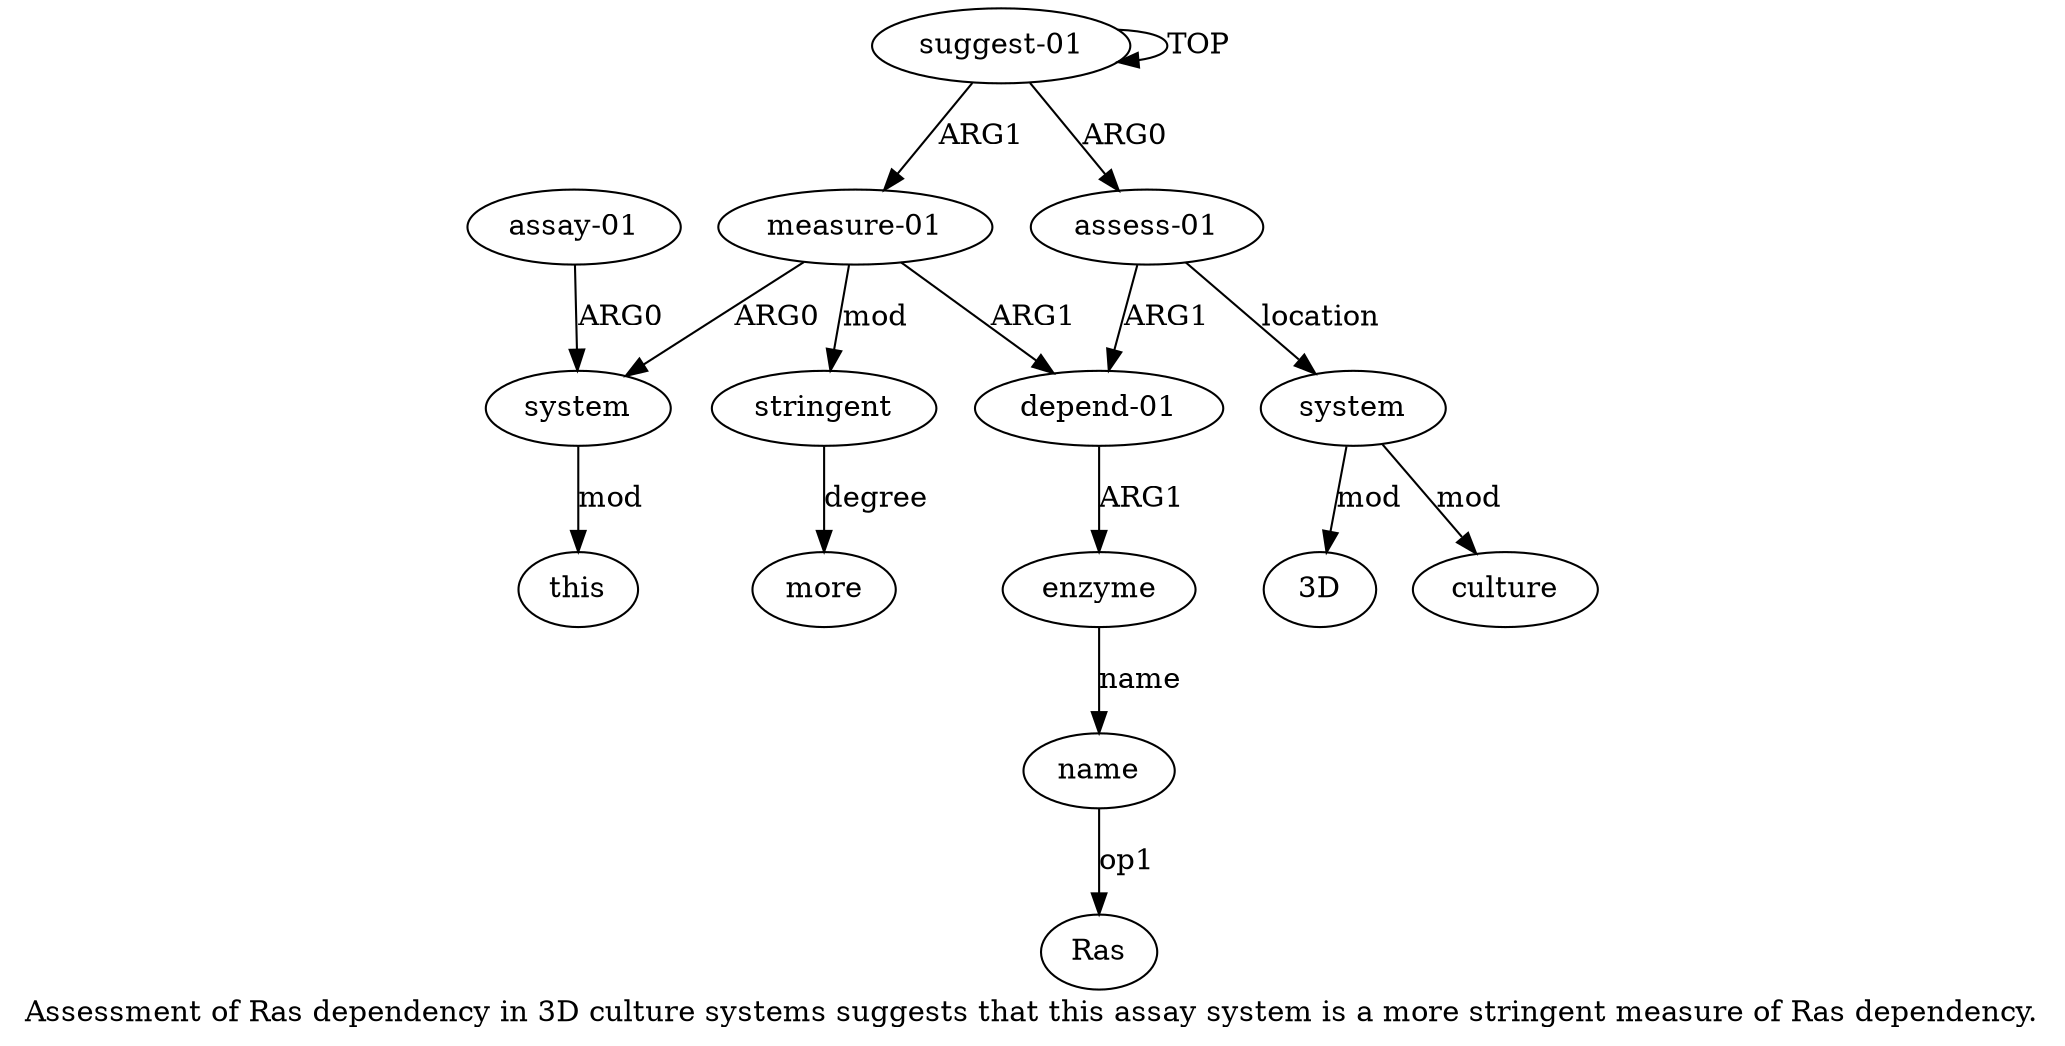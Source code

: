 digraph  {
	graph [label="Assessment of Ras dependency in 3D culture systems suggests that this assay system is a more stringent measure of Ras dependency."];
	node [label="\N"];
	a11	 [color=black,
		gold_ind=11,
		gold_label="assay-01",
		label="assay-01",
		test_ind=11,
		test_label="assay-01"];
	a9	 [color=black,
		gold_ind=9,
		gold_label=system,
		label=system,
		test_ind=9,
		test_label=system];
	a11 -> a9 [key=0,
	color=black,
	gold_label=ARG0,
	label=ARG0,
	test_label=ARG0];
a10 [color=black,
	gold_ind=10,
	gold_label=this,
	label=this,
	test_ind=10,
	test_label=this];
a13 [color=black,
	gold_ind=13,
	gold_label=more,
	label=more,
	test_ind=13,
	test_label=more];
a12 [color=black,
	gold_ind=12,
	gold_label=stringent,
	label=stringent,
	test_ind=12,
	test_label=stringent];
a12 -> a13 [key=0,
color=black,
gold_label=degree,
label=degree,
test_label=degree];
"a4 Ras" [color=black,
gold_ind=-1,
gold_label=Ras,
label=Ras,
test_ind=-1,
test_label=Ras];
a1 [color=black,
gold_ind=1,
gold_label="assess-01",
label="assess-01",
test_ind=1,
test_label="assess-01"];
a2 [color=black,
gold_ind=2,
gold_label="depend-01",
label="depend-01",
test_ind=2,
test_label="depend-01"];
a1 -> a2 [key=0,
color=black,
gold_label=ARG1,
label=ARG1,
test_label=ARG1];
a5 [color=black,
gold_ind=5,
gold_label=system,
label=system,
test_ind=5,
test_label=system];
a1 -> a5 [key=0,
color=black,
gold_label=location,
label=location,
test_label=location];
a0 [color=black,
gold_ind=0,
gold_label="suggest-01",
label="suggest-01",
test_ind=0,
test_label="suggest-01"];
a0 -> a1 [key=0,
color=black,
gold_label=ARG0,
label=ARG0,
test_label=ARG0];
a0 -> a0 [key=0,
color=black,
gold_label=TOP,
label=TOP,
test_label=TOP];
a8 [color=black,
gold_ind=8,
gold_label="measure-01",
label="measure-01",
test_ind=8,
test_label="measure-01"];
a0 -> a8 [key=0,
color=black,
gold_label=ARG1,
label=ARG1,
test_label=ARG1];
a3 [color=black,
gold_ind=3,
gold_label=enzyme,
label=enzyme,
test_ind=3,
test_label=enzyme];
a4 [color=black,
gold_ind=4,
gold_label=name,
label=name,
test_ind=4,
test_label=name];
a3 -> a4 [key=0,
color=black,
gold_label=name,
label=name,
test_label=name];
a2 -> a3 [key=0,
color=black,
gold_label=ARG1,
label=ARG1,
test_label=ARG1];
a7 [color=black,
gold_ind=7,
gold_label="3D",
label="3D",
test_ind=7,
test_label="3D"];
a5 -> a7 [key=0,
color=black,
gold_label=mod,
label=mod,
test_label=mod];
a6 [color=black,
gold_ind=6,
gold_label=culture,
label=culture,
test_ind=6,
test_label=culture];
a5 -> a6 [key=0,
color=black,
gold_label=mod,
label=mod,
test_label=mod];
a4 -> "a4 Ras" [key=0,
color=black,
gold_label=op1,
label=op1,
test_label=op1];
a9 -> a10 [key=0,
color=black,
gold_label=mod,
label=mod,
test_label=mod];
a8 -> a12 [key=0,
color=black,
gold_label=mod,
label=mod,
test_label=mod];
a8 -> a2 [key=0,
color=black,
gold_label=ARG1,
label=ARG1,
test_label=ARG1];
a8 -> a9 [key=0,
color=black,
gold_label=ARG0,
label=ARG0,
test_label=ARG0];
}
